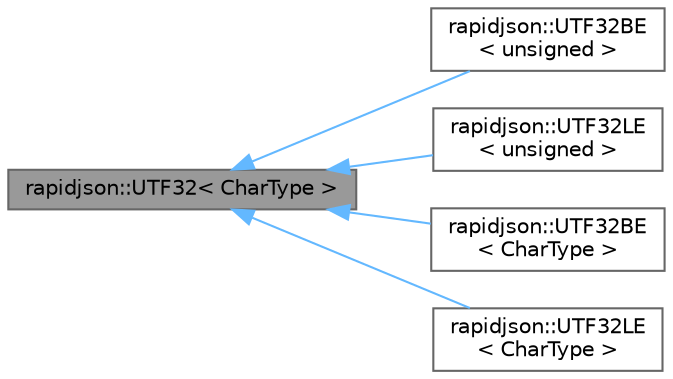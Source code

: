 digraph "rapidjson::UTF32&lt; CharType &gt;"
{
 // LATEX_PDF_SIZE
  bgcolor="transparent";
  edge [fontname=Helvetica,fontsize=10,labelfontname=Helvetica,labelfontsize=10];
  node [fontname=Helvetica,fontsize=10,shape=box,height=0.2,width=0.4];
  rankdir="LR";
  Node1 [id="Node000001",label="rapidjson::UTF32\< CharType \>",height=0.2,width=0.4,color="gray40", fillcolor="grey60", style="filled", fontcolor="black",tooltip="UTF-32 encoding."];
  Node1 -> Node2 [id="edge1_Node000001_Node000002",dir="back",color="steelblue1",style="solid",tooltip=" "];
  Node2 [id="Node000002",label="rapidjson::UTF32BE\l\< unsigned \>",height=0.2,width=0.4,color="gray40", fillcolor="white", style="filled",URL="$structrapidjson_1_1_u_t_f32_b_e.html",tooltip=" "];
  Node1 -> Node3 [id="edge2_Node000001_Node000003",dir="back",color="steelblue1",style="solid",tooltip=" "];
  Node3 [id="Node000003",label="rapidjson::UTF32LE\l\< unsigned \>",height=0.2,width=0.4,color="gray40", fillcolor="white", style="filled",URL="$structrapidjson_1_1_u_t_f32_l_e.html",tooltip=" "];
  Node1 -> Node4 [id="edge3_Node000001_Node000004",dir="back",color="steelblue1",style="solid",tooltip=" "];
  Node4 [id="Node000004",label="rapidjson::UTF32BE\l\< CharType \>",height=0.2,width=0.4,color="gray40", fillcolor="white", style="filled",URL="$structrapidjson_1_1_u_t_f32_b_e.html",tooltip="UTF-32 big endian encoding."];
  Node1 -> Node5 [id="edge4_Node000001_Node000005",dir="back",color="steelblue1",style="solid",tooltip=" "];
  Node5 [id="Node000005",label="rapidjson::UTF32LE\l\< CharType \>",height=0.2,width=0.4,color="gray40", fillcolor="white", style="filled",URL="$structrapidjson_1_1_u_t_f32_l_e.html",tooltip="UTF-32 little endian enocoding."];
}
